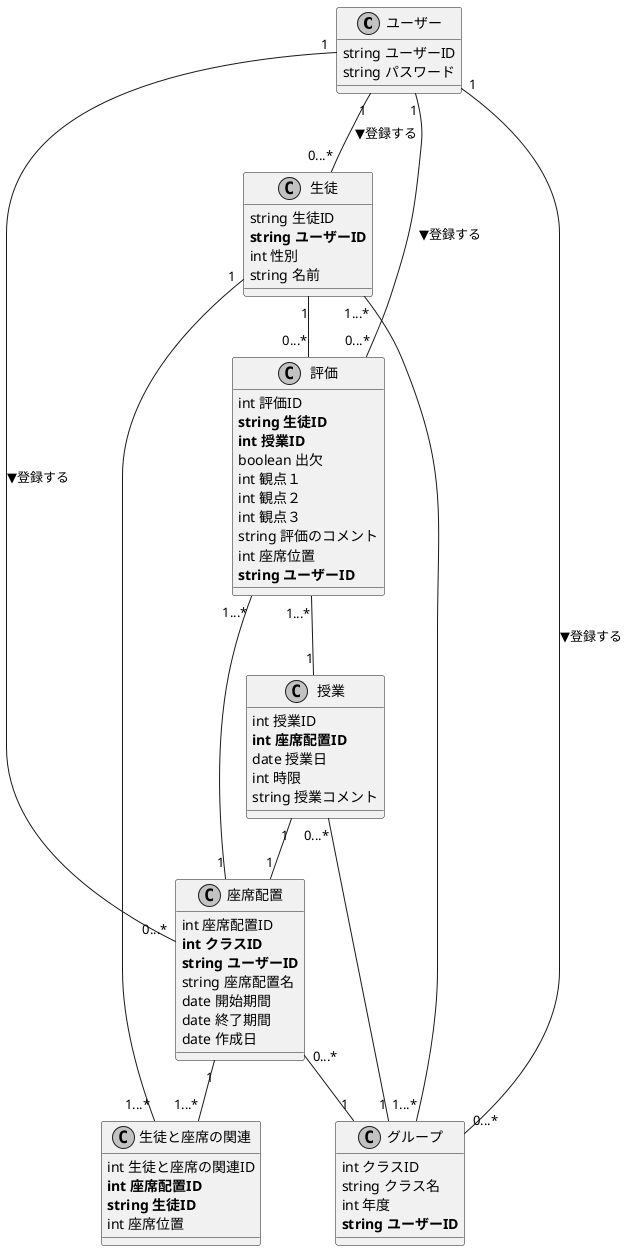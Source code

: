 @startuml class_diagram
skinparam monochrome true
skinparam shadowing false
' クラスを定義

class ユーザー{
    string ユーザーID
    string パスワード
}

class 生徒{
    string 生徒ID
    **string ユーザーID**
    int 性別
    string 名前
}
class グループ{
    int クラスID
    string クラス名
    int 年度
    **string ユーザーID**
}

class 座席配置{
    int 座席配置ID
    **int クラスID**
    **string ユーザーID**
    string 座席配置名
    date 開始期間
    date 終了期間
    date 作成日
}
class 生徒と座席の関連{
    int 生徒と座席の関連ID
    **int 座席配置ID**
    **string 生徒ID**
    int 座席位置
}
class 評価{
    int 評価ID
    **string 生徒ID**
    **int 授業ID**
    boolean 出欠
    int 観点１
    int 観点２
    int 観点３
    string 評価のコメント
    int 座席位置
    **string ユーザーID**
}

class 授業{
    int 授業ID
    **int 座席配置ID**
    date 授業日
    int 時限
    string 授業コメント
}


' 関係を定義
'left to right direction

座席配置 "1"--"1...*" 生徒と座席の関連
評価 "1...*" -- "1"  授業
生徒 "1...*" -- "1...*" グループ
生徒"1" -- "0...*" 評価
ユーザー"1" -- "0...*" 生徒 :▼登録する
ユーザー"1" -- "0...*" 座席配置 :▼登録する
ユーザー"1" -- "0...*" グループ :▼登録する
座席配置 "0...*" -- "1"グループ
生徒と座席の関連 "1...*" -- "1" 生徒
評価 "0...*" -- "1" ユーザー :▼登録する
授業 "0...*"-- "1"グループ
座席配置 "1"--"1...*" 評価
授業 "1"-- "1" 座席配置
' umlの終了を宣言
@enduml